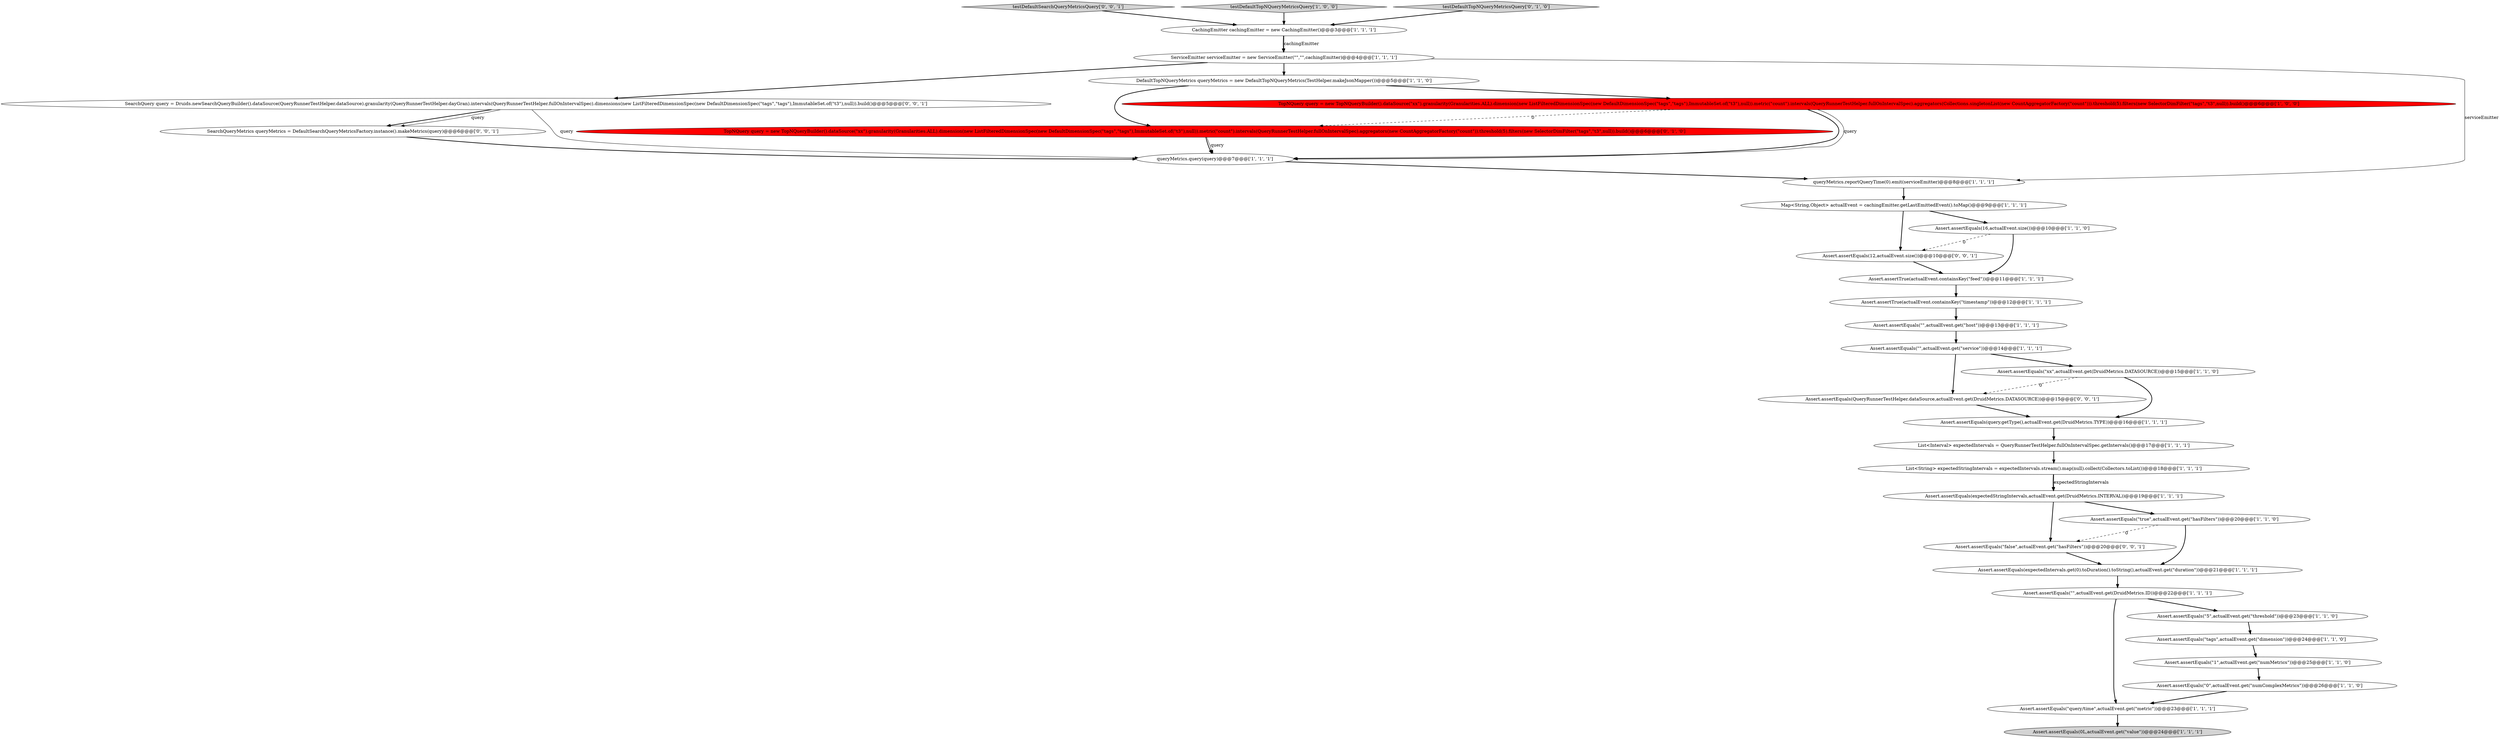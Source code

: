 digraph {
13 [style = filled, label = "Assert.assertEquals(expectedStringIntervals,actualEvent.get(DruidMetrics.INTERVAL))@@@19@@@['1', '1', '1']", fillcolor = white, shape = ellipse image = "AAA0AAABBB1BBB"];
11 [style = filled, label = "Assert.assertEquals(\"1\",actualEvent.get(\"numMetrics\"))@@@25@@@['1', '1', '0']", fillcolor = white, shape = ellipse image = "AAA0AAABBB1BBB"];
31 [style = filled, label = "Assert.assertEquals(12,actualEvent.size())@@@10@@@['0', '0', '1']", fillcolor = white, shape = ellipse image = "AAA0AAABBB3BBB"];
26 [style = filled, label = "Assert.assertEquals(16,actualEvent.size())@@@10@@@['1', '1', '0']", fillcolor = white, shape = ellipse image = "AAA0AAABBB1BBB"];
3 [style = filled, label = "Assert.assertEquals(\"0\",actualEvent.get(\"numComplexMetrics\"))@@@26@@@['1', '1', '0']", fillcolor = white, shape = ellipse image = "AAA0AAABBB1BBB"];
33 [style = filled, label = "testDefaultSearchQueryMetricsQuery['0', '0', '1']", fillcolor = lightgray, shape = diamond image = "AAA0AAABBB3BBB"];
2 [style = filled, label = "Assert.assertEquals(\"\",actualEvent.get(\"service\"))@@@14@@@['1', '1', '1']", fillcolor = white, shape = ellipse image = "AAA0AAABBB1BBB"];
6 [style = filled, label = "Assert.assertEquals(\"tags\",actualEvent.get(\"dimension\"))@@@24@@@['1', '1', '0']", fillcolor = white, shape = ellipse image = "AAA0AAABBB1BBB"];
30 [style = filled, label = "SearchQueryMetrics queryMetrics = DefaultSearchQueryMetricsFactory.instance().makeMetrics(query)@@@6@@@['0', '0', '1']", fillcolor = white, shape = ellipse image = "AAA0AAABBB3BBB"];
10 [style = filled, label = "queryMetrics.query(query)@@@7@@@['1', '1', '1']", fillcolor = white, shape = ellipse image = "AAA0AAABBB1BBB"];
5 [style = filled, label = "Assert.assertEquals(expectedIntervals.get(0).toDuration().toString(),actualEvent.get(\"duration\"))@@@21@@@['1', '1', '1']", fillcolor = white, shape = ellipse image = "AAA0AAABBB1BBB"];
24 [style = filled, label = "Assert.assertEquals(\"\",actualEvent.get(DruidMetrics.ID))@@@22@@@['1', '1', '1']", fillcolor = white, shape = ellipse image = "AAA0AAABBB1BBB"];
16 [style = filled, label = "testDefaultTopNQueryMetricsQuery['1', '0', '0']", fillcolor = lightgray, shape = diamond image = "AAA0AAABBB1BBB"];
15 [style = filled, label = "Assert.assertEquals(\"\",actualEvent.get(\"host\"))@@@13@@@['1', '1', '1']", fillcolor = white, shape = ellipse image = "AAA0AAABBB1BBB"];
28 [style = filled, label = "TopNQuery query = new TopNQueryBuilder().dataSource(\"xx\").granularity(Granularities.ALL).dimension(new ListFilteredDimensionSpec(new DefaultDimensionSpec(\"tags\",\"tags\"),ImmutableSet.of(\"t3\"),null)).metric(\"count\").intervals(QueryRunnerTestHelper.fullOnIntervalSpec).aggregators(new CountAggregatorFactory(\"count\")).threshold(5).filters(new SelectorDimFilter(\"tags\",\"t3\",null)).build()@@@6@@@['0', '1', '0']", fillcolor = red, shape = ellipse image = "AAA1AAABBB2BBB"];
34 [style = filled, label = "SearchQuery query = Druids.newSearchQueryBuilder().dataSource(QueryRunnerTestHelper.dataSource).granularity(QueryRunnerTestHelper.dayGran).intervals(QueryRunnerTestHelper.fullOnIntervalSpec).dimensions(new ListFilteredDimensionSpec(new DefaultDimensionSpec(\"tags\",\"tags\"),ImmutableSet.of(\"t3\"),null)).build()@@@5@@@['0', '0', '1']", fillcolor = white, shape = ellipse image = "AAA0AAABBB3BBB"];
9 [style = filled, label = "Assert.assertEquals(0L,actualEvent.get(\"value\"))@@@24@@@['1', '1', '1']", fillcolor = lightgray, shape = ellipse image = "AAA0AAABBB1BBB"];
21 [style = filled, label = "Map<String,Object> actualEvent = cachingEmitter.getLastEmittedEvent().toMap()@@@9@@@['1', '1', '1']", fillcolor = white, shape = ellipse image = "AAA0AAABBB1BBB"];
7 [style = filled, label = "DefaultTopNQueryMetrics queryMetrics = new DefaultTopNQueryMetrics(TestHelper.makeJsonMapper())@@@5@@@['1', '1', '0']", fillcolor = white, shape = ellipse image = "AAA0AAABBB1BBB"];
32 [style = filled, label = "Assert.assertEquals(QueryRunnerTestHelper.dataSource,actualEvent.get(DruidMetrics.DATASOURCE))@@@15@@@['0', '0', '1']", fillcolor = white, shape = ellipse image = "AAA0AAABBB3BBB"];
18 [style = filled, label = "Assert.assertTrue(actualEvent.containsKey(\"feed\"))@@@11@@@['1', '1', '1']", fillcolor = white, shape = ellipse image = "AAA0AAABBB1BBB"];
14 [style = filled, label = "List<Interval> expectedIntervals = QueryRunnerTestHelper.fullOnIntervalSpec.getIntervals()@@@17@@@['1', '1', '1']", fillcolor = white, shape = ellipse image = "AAA0AAABBB1BBB"];
25 [style = filled, label = "Assert.assertEquals(\"query/time\",actualEvent.get(\"metric\"))@@@23@@@['1', '1', '1']", fillcolor = white, shape = ellipse image = "AAA0AAABBB1BBB"];
29 [style = filled, label = "Assert.assertEquals(\"false\",actualEvent.get(\"hasFilters\"))@@@20@@@['0', '0', '1']", fillcolor = white, shape = ellipse image = "AAA0AAABBB3BBB"];
22 [style = filled, label = "TopNQuery query = new TopNQueryBuilder().dataSource(\"xx\").granularity(Granularities.ALL).dimension(new ListFilteredDimensionSpec(new DefaultDimensionSpec(\"tags\",\"tags\"),ImmutableSet.of(\"t3\"),null)).metric(\"count\").intervals(QueryRunnerTestHelper.fullOnIntervalSpec).aggregators(Collections.singletonList(new CountAggregatorFactory(\"count\"))).threshold(5).filters(new SelectorDimFilter(\"tags\",\"t3\",null)).build()@@@6@@@['1', '0', '0']", fillcolor = red, shape = ellipse image = "AAA1AAABBB1BBB"];
12 [style = filled, label = "Assert.assertTrue(actualEvent.containsKey(\"timestamp\"))@@@12@@@['1', '1', '1']", fillcolor = white, shape = ellipse image = "AAA0AAABBB1BBB"];
17 [style = filled, label = "ServiceEmitter serviceEmitter = new ServiceEmitter(\"\",\"\",cachingEmitter)@@@4@@@['1', '1', '1']", fillcolor = white, shape = ellipse image = "AAA0AAABBB1BBB"];
19 [style = filled, label = "Assert.assertEquals(\"5\",actualEvent.get(\"threshold\"))@@@23@@@['1', '1', '0']", fillcolor = white, shape = ellipse image = "AAA0AAABBB1BBB"];
20 [style = filled, label = "CachingEmitter cachingEmitter = new CachingEmitter()@@@3@@@['1', '1', '1']", fillcolor = white, shape = ellipse image = "AAA0AAABBB1BBB"];
0 [style = filled, label = "Assert.assertEquals(\"xx\",actualEvent.get(DruidMetrics.DATASOURCE))@@@15@@@['1', '1', '0']", fillcolor = white, shape = ellipse image = "AAA0AAABBB1BBB"];
8 [style = filled, label = "Assert.assertEquals(query.getType(),actualEvent.get(DruidMetrics.TYPE))@@@16@@@['1', '1', '1']", fillcolor = white, shape = ellipse image = "AAA0AAABBB1BBB"];
1 [style = filled, label = "queryMetrics.reportQueryTime(0).emit(serviceEmitter)@@@8@@@['1', '1', '1']", fillcolor = white, shape = ellipse image = "AAA0AAABBB1BBB"];
4 [style = filled, label = "List<String> expectedStringIntervals = expectedIntervals.stream().map(null).collect(Collectors.toList())@@@18@@@['1', '1', '1']", fillcolor = white, shape = ellipse image = "AAA0AAABBB1BBB"];
23 [style = filled, label = "Assert.assertEquals(\"true\",actualEvent.get(\"hasFilters\"))@@@20@@@['1', '1', '0']", fillcolor = white, shape = ellipse image = "AAA0AAABBB1BBB"];
27 [style = filled, label = "testDefaultTopNQueryMetricsQuery['0', '1', '0']", fillcolor = lightgray, shape = diamond image = "AAA0AAABBB2BBB"];
15->2 [style = bold, label=""];
20->17 [style = bold, label=""];
29->5 [style = bold, label=""];
24->19 [style = bold, label=""];
23->5 [style = bold, label=""];
28->10 [style = bold, label=""];
33->20 [style = bold, label=""];
34->10 [style = solid, label="query"];
3->25 [style = bold, label=""];
4->13 [style = bold, label=""];
25->9 [style = bold, label=""];
12->15 [style = bold, label=""];
0->32 [style = dashed, label="0"];
18->12 [style = bold, label=""];
8->14 [style = bold, label=""];
31->18 [style = bold, label=""];
28->10 [style = solid, label="query"];
17->1 [style = solid, label="serviceEmitter"];
19->6 [style = bold, label=""];
23->29 [style = dashed, label="0"];
34->30 [style = bold, label=""];
17->7 [style = bold, label=""];
7->22 [style = bold, label=""];
21->26 [style = bold, label=""];
17->34 [style = bold, label=""];
13->29 [style = bold, label=""];
2->0 [style = bold, label=""];
14->4 [style = bold, label=""];
21->31 [style = bold, label=""];
32->8 [style = bold, label=""];
7->28 [style = bold, label=""];
22->28 [style = dashed, label="0"];
11->3 [style = bold, label=""];
1->21 [style = bold, label=""];
34->30 [style = solid, label="query"];
5->24 [style = bold, label=""];
6->11 [style = bold, label=""];
24->25 [style = bold, label=""];
0->8 [style = bold, label=""];
22->10 [style = bold, label=""];
22->10 [style = solid, label="query"];
4->13 [style = solid, label="expectedStringIntervals"];
13->23 [style = bold, label=""];
30->10 [style = bold, label=""];
26->31 [style = dashed, label="0"];
2->32 [style = bold, label=""];
20->17 [style = solid, label="cachingEmitter"];
10->1 [style = bold, label=""];
16->20 [style = bold, label=""];
27->20 [style = bold, label=""];
26->18 [style = bold, label=""];
}
